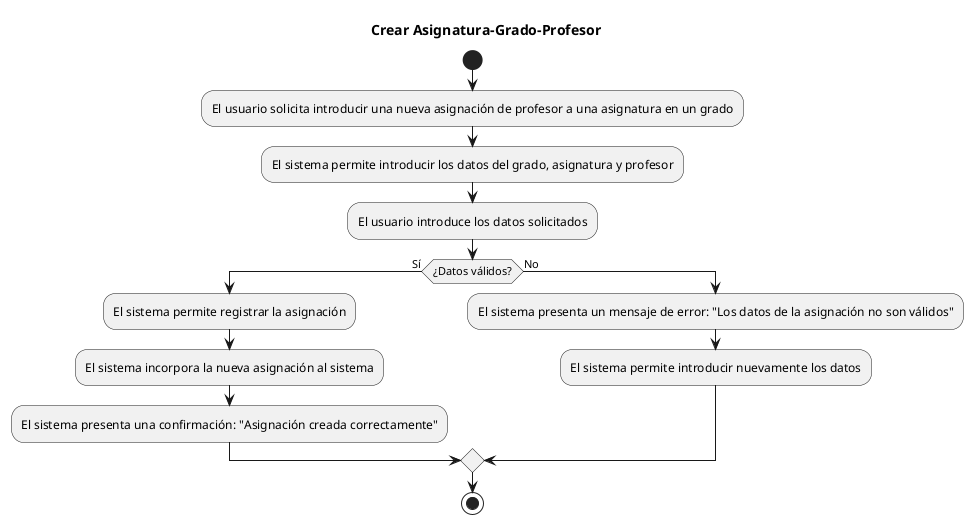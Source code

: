 @startuml

title Crear Asignatura-Grado-Profesor

start
:El usuario solicita introducir una nueva asignación de profesor a una asignatura en un grado;
:El sistema permite introducir los datos del grado, asignatura y profesor;
:El usuario introduce los datos solicitados;
if (¿Datos válidos?) then (Sí)
:El sistema permite registrar la asignación;
:El sistema incorpora la nueva asignación al sistema;
:El sistema presenta una confirmación: "Asignación creada correctamente";
else (No)
:El sistema presenta un mensaje de error: "Los datos de la asignación no son válidos";
:El sistema permite introducir nuevamente los datos;
endif
stop

@enduml
